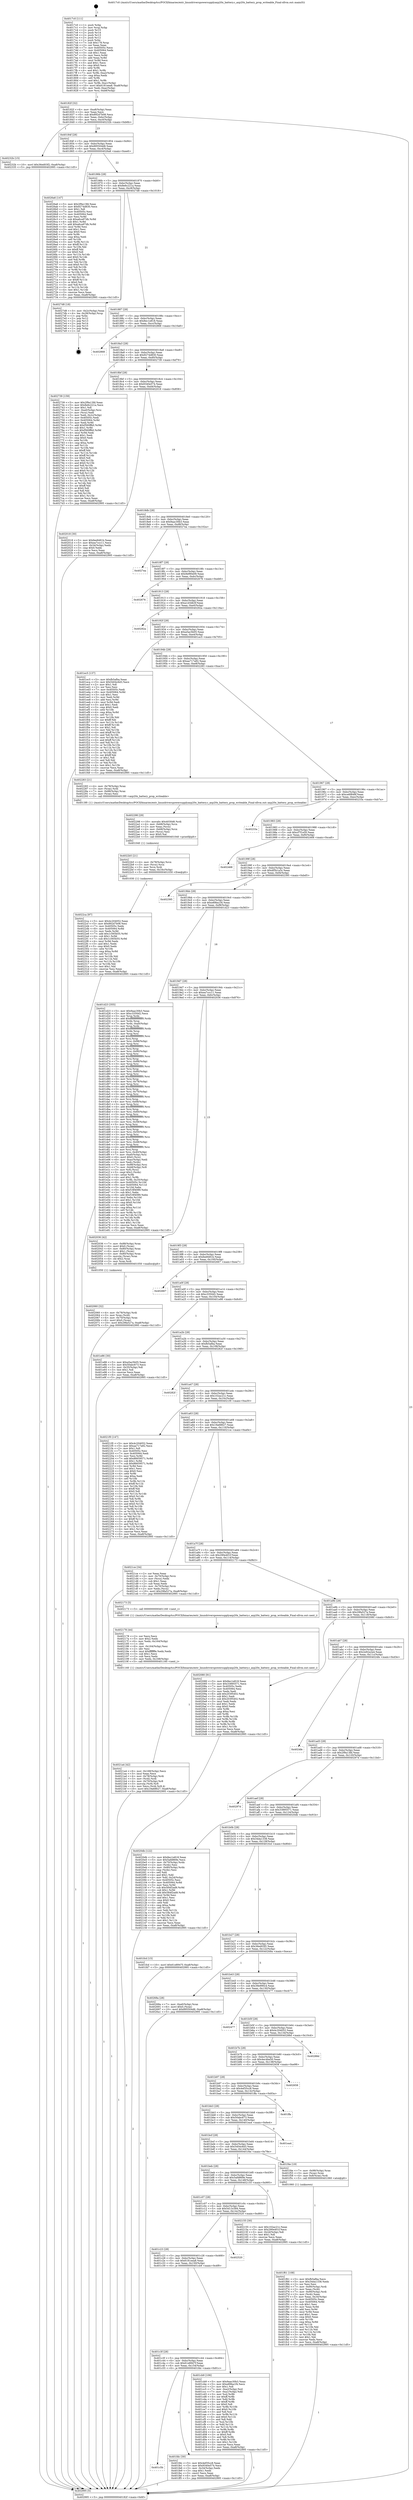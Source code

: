 digraph "0x4017c0" {
  label = "0x4017c0 (/mnt/c/Users/mathe/Desktop/tcc/POCII/binaries/extr_linuxdriverspowersupplyaxp20x_battery.c_axp20x_battery_prop_writeable_Final-ollvm.out::main(0))"
  labelloc = "t"
  node[shape=record]

  Entry [label="",width=0.3,height=0.3,shape=circle,fillcolor=black,style=filled]
  "0x40182f" [label="{
     0x40182f [32]\l
     | [instrs]\l
     &nbsp;&nbsp;0x40182f \<+6\>: mov -0xa8(%rbp),%eax\l
     &nbsp;&nbsp;0x401835 \<+2\>: mov %eax,%ecx\l
     &nbsp;&nbsp;0x401837 \<+6\>: sub $0x892d7b08,%ecx\l
     &nbsp;&nbsp;0x40183d \<+6\>: mov %eax,-0xbc(%rbp)\l
     &nbsp;&nbsp;0x401843 \<+6\>: mov %ecx,-0xc0(%rbp)\l
     &nbsp;&nbsp;0x401849 \<+6\>: je 000000000040232b \<main+0xb6b\>\l
  }"]
  "0x40232b" [label="{
     0x40232b [15]\l
     | [instrs]\l
     &nbsp;&nbsp;0x40232b \<+10\>: movl $0x36ed03f2,-0xa8(%rbp)\l
     &nbsp;&nbsp;0x402335 \<+5\>: jmp 0000000000402995 \<main+0x11d5\>\l
  }"]
  "0x40184f" [label="{
     0x40184f [28]\l
     | [instrs]\l
     &nbsp;&nbsp;0x40184f \<+5\>: jmp 0000000000401854 \<main+0x94\>\l
     &nbsp;&nbsp;0x401854 \<+6\>: mov -0xbc(%rbp),%eax\l
     &nbsp;&nbsp;0x40185a \<+5\>: sub $0x895504d6,%eax\l
     &nbsp;&nbsp;0x40185f \<+6\>: mov %eax,-0xc4(%rbp)\l
     &nbsp;&nbsp;0x401865 \<+6\>: je 00000000004026a6 \<main+0xee6\>\l
  }"]
  Exit [label="",width=0.3,height=0.3,shape=circle,fillcolor=black,style=filled,peripheries=2]
  "0x4026a6" [label="{
     0x4026a6 [147]\l
     | [instrs]\l
     &nbsp;&nbsp;0x4026a6 \<+5\>: mov $0x2f9a13fd,%eax\l
     &nbsp;&nbsp;0x4026ab \<+5\>: mov $0x9274d830,%ecx\l
     &nbsp;&nbsp;0x4026b0 \<+2\>: mov $0x1,%dl\l
     &nbsp;&nbsp;0x4026b2 \<+7\>: mov 0x40505c,%esi\l
     &nbsp;&nbsp;0x4026b9 \<+7\>: mov 0x405064,%edi\l
     &nbsp;&nbsp;0x4026c0 \<+3\>: mov %esi,%r8d\l
     &nbsp;&nbsp;0x4026c3 \<+7\>: sub $0xa6ca97db,%r8d\l
     &nbsp;&nbsp;0x4026ca \<+4\>: sub $0x1,%r8d\l
     &nbsp;&nbsp;0x4026ce \<+7\>: add $0xa6ca97db,%r8d\l
     &nbsp;&nbsp;0x4026d5 \<+4\>: imul %r8d,%esi\l
     &nbsp;&nbsp;0x4026d9 \<+3\>: and $0x1,%esi\l
     &nbsp;&nbsp;0x4026dc \<+3\>: cmp $0x0,%esi\l
     &nbsp;&nbsp;0x4026df \<+4\>: sete %r9b\l
     &nbsp;&nbsp;0x4026e3 \<+3\>: cmp $0xa,%edi\l
     &nbsp;&nbsp;0x4026e6 \<+4\>: setl %r10b\l
     &nbsp;&nbsp;0x4026ea \<+3\>: mov %r9b,%r11b\l
     &nbsp;&nbsp;0x4026ed \<+4\>: xor $0xff,%r11b\l
     &nbsp;&nbsp;0x4026f1 \<+3\>: mov %r10b,%bl\l
     &nbsp;&nbsp;0x4026f4 \<+3\>: xor $0xff,%bl\l
     &nbsp;&nbsp;0x4026f7 \<+3\>: xor $0x0,%dl\l
     &nbsp;&nbsp;0x4026fa \<+3\>: mov %r11b,%r14b\l
     &nbsp;&nbsp;0x4026fd \<+4\>: and $0x0,%r14b\l
     &nbsp;&nbsp;0x402701 \<+3\>: and %dl,%r9b\l
     &nbsp;&nbsp;0x402704 \<+3\>: mov %bl,%r15b\l
     &nbsp;&nbsp;0x402707 \<+4\>: and $0x0,%r15b\l
     &nbsp;&nbsp;0x40270b \<+3\>: and %dl,%r10b\l
     &nbsp;&nbsp;0x40270e \<+3\>: or %r9b,%r14b\l
     &nbsp;&nbsp;0x402711 \<+3\>: or %r10b,%r15b\l
     &nbsp;&nbsp;0x402714 \<+3\>: xor %r15b,%r14b\l
     &nbsp;&nbsp;0x402717 \<+3\>: or %bl,%r11b\l
     &nbsp;&nbsp;0x40271a \<+4\>: xor $0xff,%r11b\l
     &nbsp;&nbsp;0x40271e \<+3\>: or $0x0,%dl\l
     &nbsp;&nbsp;0x402721 \<+3\>: and %dl,%r11b\l
     &nbsp;&nbsp;0x402724 \<+3\>: or %r11b,%r14b\l
     &nbsp;&nbsp;0x402727 \<+4\>: test $0x1,%r14b\l
     &nbsp;&nbsp;0x40272b \<+3\>: cmovne %ecx,%eax\l
     &nbsp;&nbsp;0x40272e \<+6\>: mov %eax,-0xa8(%rbp)\l
     &nbsp;&nbsp;0x402734 \<+5\>: jmp 0000000000402995 \<main+0x11d5\>\l
  }"]
  "0x40186b" [label="{
     0x40186b [28]\l
     | [instrs]\l
     &nbsp;&nbsp;0x40186b \<+5\>: jmp 0000000000401870 \<main+0xb0\>\l
     &nbsp;&nbsp;0x401870 \<+6\>: mov -0xbc(%rbp),%eax\l
     &nbsp;&nbsp;0x401876 \<+5\>: sub $0x8e6c221a,%eax\l
     &nbsp;&nbsp;0x40187b \<+6\>: mov %eax,-0xc8(%rbp)\l
     &nbsp;&nbsp;0x401881 \<+6\>: je 00000000004027d8 \<main+0x1018\>\l
  }"]
  "0x4022ca" [label="{
     0x4022ca [97]\l
     | [instrs]\l
     &nbsp;&nbsp;0x4022ca \<+5\>: mov $0x4c204052,%eax\l
     &nbsp;&nbsp;0x4022cf \<+5\>: mov $0x892d7b08,%esi\l
     &nbsp;&nbsp;0x4022d4 \<+7\>: mov 0x40505c,%edx\l
     &nbsp;&nbsp;0x4022db \<+8\>: mov 0x405064,%r8d\l
     &nbsp;&nbsp;0x4022e3 \<+3\>: mov %edx,%r9d\l
     &nbsp;&nbsp;0x4022e6 \<+7\>: add $0x1c565b55,%r9d\l
     &nbsp;&nbsp;0x4022ed \<+4\>: sub $0x1,%r9d\l
     &nbsp;&nbsp;0x4022f1 \<+7\>: sub $0x1c565b55,%r9d\l
     &nbsp;&nbsp;0x4022f8 \<+4\>: imul %r9d,%edx\l
     &nbsp;&nbsp;0x4022fc \<+3\>: and $0x1,%edx\l
     &nbsp;&nbsp;0x4022ff \<+3\>: cmp $0x0,%edx\l
     &nbsp;&nbsp;0x402302 \<+4\>: sete %r10b\l
     &nbsp;&nbsp;0x402306 \<+4\>: cmp $0xa,%r8d\l
     &nbsp;&nbsp;0x40230a \<+4\>: setl %r11b\l
     &nbsp;&nbsp;0x40230e \<+3\>: mov %r10b,%bl\l
     &nbsp;&nbsp;0x402311 \<+3\>: and %r11b,%bl\l
     &nbsp;&nbsp;0x402314 \<+3\>: xor %r11b,%r10b\l
     &nbsp;&nbsp;0x402317 \<+3\>: or %r10b,%bl\l
     &nbsp;&nbsp;0x40231a \<+3\>: test $0x1,%bl\l
     &nbsp;&nbsp;0x40231d \<+3\>: cmovne %esi,%eax\l
     &nbsp;&nbsp;0x402320 \<+6\>: mov %eax,-0xa8(%rbp)\l
     &nbsp;&nbsp;0x402326 \<+5\>: jmp 0000000000402995 \<main+0x11d5\>\l
  }"]
  "0x4027d8" [label="{
     0x4027d8 [18]\l
     | [instrs]\l
     &nbsp;&nbsp;0x4027d8 \<+3\>: mov -0x2c(%rbp),%eax\l
     &nbsp;&nbsp;0x4027db \<+4\>: lea -0x28(%rbp),%rsp\l
     &nbsp;&nbsp;0x4027df \<+1\>: pop %rbx\l
     &nbsp;&nbsp;0x4027e0 \<+2\>: pop %r12\l
     &nbsp;&nbsp;0x4027e2 \<+2\>: pop %r13\l
     &nbsp;&nbsp;0x4027e4 \<+2\>: pop %r14\l
     &nbsp;&nbsp;0x4027e6 \<+2\>: pop %r15\l
     &nbsp;&nbsp;0x4027e8 \<+1\>: pop %rbp\l
     &nbsp;&nbsp;0x4027e9 \<+1\>: ret\l
  }"]
  "0x401887" [label="{
     0x401887 [28]\l
     | [instrs]\l
     &nbsp;&nbsp;0x401887 \<+5\>: jmp 000000000040188c \<main+0xcc\>\l
     &nbsp;&nbsp;0x40188c \<+6\>: mov -0xbc(%rbp),%eax\l
     &nbsp;&nbsp;0x401892 \<+5\>: sub $0x8ec1e818,%eax\l
     &nbsp;&nbsp;0x401897 \<+6\>: mov %eax,-0xcc(%rbp)\l
     &nbsp;&nbsp;0x40189d \<+6\>: je 0000000000402868 \<main+0x10a8\>\l
  }"]
  "0x4022b5" [label="{
     0x4022b5 [21]\l
     | [instrs]\l
     &nbsp;&nbsp;0x4022b5 \<+4\>: mov -0x78(%rbp),%rcx\l
     &nbsp;&nbsp;0x4022b9 \<+3\>: mov (%rcx),%rcx\l
     &nbsp;&nbsp;0x4022bc \<+3\>: mov %rcx,%rdi\l
     &nbsp;&nbsp;0x4022bf \<+6\>: mov %eax,-0x16c(%rbp)\l
     &nbsp;&nbsp;0x4022c5 \<+5\>: call 0000000000401030 \<free@plt\>\l
     | [calls]\l
     &nbsp;&nbsp;0x401030 \{1\} (unknown)\l
  }"]
  "0x402868" [label="{
     0x402868\l
  }", style=dashed]
  "0x4018a3" [label="{
     0x4018a3 [28]\l
     | [instrs]\l
     &nbsp;&nbsp;0x4018a3 \<+5\>: jmp 00000000004018a8 \<main+0xe8\>\l
     &nbsp;&nbsp;0x4018a8 \<+6\>: mov -0xbc(%rbp),%eax\l
     &nbsp;&nbsp;0x4018ae \<+5\>: sub $0x9274d830,%eax\l
     &nbsp;&nbsp;0x4018b3 \<+6\>: mov %eax,-0xd0(%rbp)\l
     &nbsp;&nbsp;0x4018b9 \<+6\>: je 0000000000402739 \<main+0xf79\>\l
  }"]
  "0x402298" [label="{
     0x402298 [29]\l
     | [instrs]\l
     &nbsp;&nbsp;0x402298 \<+10\>: movabs $0x4030d6,%rdi\l
     &nbsp;&nbsp;0x4022a2 \<+4\>: mov -0x68(%rbp),%rcx\l
     &nbsp;&nbsp;0x4022a6 \<+2\>: mov %eax,(%rcx)\l
     &nbsp;&nbsp;0x4022a8 \<+4\>: mov -0x68(%rbp),%rcx\l
     &nbsp;&nbsp;0x4022ac \<+2\>: mov (%rcx),%esi\l
     &nbsp;&nbsp;0x4022ae \<+2\>: mov $0x0,%al\l
     &nbsp;&nbsp;0x4022b0 \<+5\>: call 0000000000401040 \<printf@plt\>\l
     | [calls]\l
     &nbsp;&nbsp;0x401040 \{1\} (unknown)\l
  }"]
  "0x402739" [label="{
     0x402739 [159]\l
     | [instrs]\l
     &nbsp;&nbsp;0x402739 \<+5\>: mov $0x2f9a13fd,%eax\l
     &nbsp;&nbsp;0x40273e \<+5\>: mov $0x8e6c221a,%ecx\l
     &nbsp;&nbsp;0x402743 \<+2\>: mov $0x1,%dl\l
     &nbsp;&nbsp;0x402745 \<+7\>: mov -0xa0(%rbp),%rsi\l
     &nbsp;&nbsp;0x40274c \<+2\>: mov (%rsi),%edi\l
     &nbsp;&nbsp;0x40274e \<+3\>: mov %edi,-0x2c(%rbp)\l
     &nbsp;&nbsp;0x402751 \<+7\>: mov 0x40505c,%edi\l
     &nbsp;&nbsp;0x402758 \<+8\>: mov 0x405064,%r8d\l
     &nbsp;&nbsp;0x402760 \<+3\>: mov %edi,%r9d\l
     &nbsp;&nbsp;0x402763 \<+7\>: add $0xf560ffb0,%r9d\l
     &nbsp;&nbsp;0x40276a \<+4\>: sub $0x1,%r9d\l
     &nbsp;&nbsp;0x40276e \<+7\>: sub $0xf560ffb0,%r9d\l
     &nbsp;&nbsp;0x402775 \<+4\>: imul %r9d,%edi\l
     &nbsp;&nbsp;0x402779 \<+3\>: and $0x1,%edi\l
     &nbsp;&nbsp;0x40277c \<+3\>: cmp $0x0,%edi\l
     &nbsp;&nbsp;0x40277f \<+4\>: sete %r10b\l
     &nbsp;&nbsp;0x402783 \<+4\>: cmp $0xa,%r8d\l
     &nbsp;&nbsp;0x402787 \<+4\>: setl %r11b\l
     &nbsp;&nbsp;0x40278b \<+3\>: mov %r10b,%bl\l
     &nbsp;&nbsp;0x40278e \<+3\>: xor $0xff,%bl\l
     &nbsp;&nbsp;0x402791 \<+3\>: mov %r11b,%r14b\l
     &nbsp;&nbsp;0x402794 \<+4\>: xor $0xff,%r14b\l
     &nbsp;&nbsp;0x402798 \<+3\>: xor $0x0,%dl\l
     &nbsp;&nbsp;0x40279b \<+3\>: mov %bl,%r15b\l
     &nbsp;&nbsp;0x40279e \<+4\>: and $0x0,%r15b\l
     &nbsp;&nbsp;0x4027a2 \<+3\>: and %dl,%r10b\l
     &nbsp;&nbsp;0x4027a5 \<+3\>: mov %r14b,%r12b\l
     &nbsp;&nbsp;0x4027a8 \<+4\>: and $0x0,%r12b\l
     &nbsp;&nbsp;0x4027ac \<+3\>: and %dl,%r11b\l
     &nbsp;&nbsp;0x4027af \<+3\>: or %r10b,%r15b\l
     &nbsp;&nbsp;0x4027b2 \<+3\>: or %r11b,%r12b\l
     &nbsp;&nbsp;0x4027b5 \<+3\>: xor %r12b,%r15b\l
     &nbsp;&nbsp;0x4027b8 \<+3\>: or %r14b,%bl\l
     &nbsp;&nbsp;0x4027bb \<+3\>: xor $0xff,%bl\l
     &nbsp;&nbsp;0x4027be \<+3\>: or $0x0,%dl\l
     &nbsp;&nbsp;0x4027c1 \<+2\>: and %dl,%bl\l
     &nbsp;&nbsp;0x4027c3 \<+3\>: or %bl,%r15b\l
     &nbsp;&nbsp;0x4027c6 \<+4\>: test $0x1,%r15b\l
     &nbsp;&nbsp;0x4027ca \<+3\>: cmovne %ecx,%eax\l
     &nbsp;&nbsp;0x4027cd \<+6\>: mov %eax,-0xa8(%rbp)\l
     &nbsp;&nbsp;0x4027d3 \<+5\>: jmp 0000000000402995 \<main+0x11d5\>\l
  }"]
  "0x4018bf" [label="{
     0x4018bf [28]\l
     | [instrs]\l
     &nbsp;&nbsp;0x4018bf \<+5\>: jmp 00000000004018c4 \<main+0x104\>\l
     &nbsp;&nbsp;0x4018c4 \<+6\>: mov -0xbc(%rbp),%eax\l
     &nbsp;&nbsp;0x4018ca \<+5\>: sub $0x9340e574,%eax\l
     &nbsp;&nbsp;0x4018cf \<+6\>: mov %eax,-0xd4(%rbp)\l
     &nbsp;&nbsp;0x4018d5 \<+6\>: je 0000000000402018 \<main+0x858\>\l
  }"]
  "0x4021a4" [label="{
     0x4021a4 [42]\l
     | [instrs]\l
     &nbsp;&nbsp;0x4021a4 \<+6\>: mov -0x168(%rbp),%ecx\l
     &nbsp;&nbsp;0x4021aa \<+3\>: imul %eax,%ecx\l
     &nbsp;&nbsp;0x4021ad \<+4\>: mov -0x78(%rbp),%rdi\l
     &nbsp;&nbsp;0x4021b1 \<+3\>: mov (%rdi),%rdi\l
     &nbsp;&nbsp;0x4021b4 \<+4\>: mov -0x70(%rbp),%r8\l
     &nbsp;&nbsp;0x4021b8 \<+3\>: movslq (%r8),%r8\l
     &nbsp;&nbsp;0x4021bb \<+4\>: mov %ecx,(%rdi,%r8,4)\l
     &nbsp;&nbsp;0x4021bf \<+10\>: movl $0x19a68627,-0xa8(%rbp)\l
     &nbsp;&nbsp;0x4021c9 \<+5\>: jmp 0000000000402995 \<main+0x11d5\>\l
  }"]
  "0x402018" [label="{
     0x402018 [30]\l
     | [instrs]\l
     &nbsp;&nbsp;0x402018 \<+5\>: mov $0xfee8481b,%eax\l
     &nbsp;&nbsp;0x40201d \<+5\>: mov $0xea7ccc11,%ecx\l
     &nbsp;&nbsp;0x402022 \<+3\>: mov -0x34(%rbp),%edx\l
     &nbsp;&nbsp;0x402025 \<+3\>: cmp $0x0,%edx\l
     &nbsp;&nbsp;0x402028 \<+3\>: cmove %ecx,%eax\l
     &nbsp;&nbsp;0x40202b \<+6\>: mov %eax,-0xa8(%rbp)\l
     &nbsp;&nbsp;0x402031 \<+5\>: jmp 0000000000402995 \<main+0x11d5\>\l
  }"]
  "0x4018db" [label="{
     0x4018db [28]\l
     | [instrs]\l
     &nbsp;&nbsp;0x4018db \<+5\>: jmp 00000000004018e0 \<main+0x120\>\l
     &nbsp;&nbsp;0x4018e0 \<+6\>: mov -0xbc(%rbp),%eax\l
     &nbsp;&nbsp;0x4018e6 \<+5\>: sub $0x9aac30b3,%eax\l
     &nbsp;&nbsp;0x4018eb \<+6\>: mov %eax,-0xd8(%rbp)\l
     &nbsp;&nbsp;0x4018f1 \<+6\>: je 00000000004027ea \<main+0x102a\>\l
  }"]
  "0x402178" [label="{
     0x402178 [44]\l
     | [instrs]\l
     &nbsp;&nbsp;0x402178 \<+2\>: xor %ecx,%ecx\l
     &nbsp;&nbsp;0x40217a \<+5\>: mov $0x2,%edx\l
     &nbsp;&nbsp;0x40217f \<+6\>: mov %edx,-0x164(%rbp)\l
     &nbsp;&nbsp;0x402185 \<+1\>: cltd\l
     &nbsp;&nbsp;0x402186 \<+6\>: mov -0x164(%rbp),%esi\l
     &nbsp;&nbsp;0x40218c \<+2\>: idiv %esi\l
     &nbsp;&nbsp;0x40218e \<+6\>: imul $0xfffffffe,%edx,%edx\l
     &nbsp;&nbsp;0x402194 \<+3\>: sub $0x1,%ecx\l
     &nbsp;&nbsp;0x402197 \<+2\>: sub %ecx,%edx\l
     &nbsp;&nbsp;0x402199 \<+6\>: mov %edx,-0x168(%rbp)\l
     &nbsp;&nbsp;0x40219f \<+5\>: call 0000000000401160 \<next_i\>\l
     | [calls]\l
     &nbsp;&nbsp;0x401160 \{1\} (/mnt/c/Users/mathe/Desktop/tcc/POCII/binaries/extr_linuxdriverspowersupplyaxp20x_battery.c_axp20x_battery_prop_writeable_Final-ollvm.out::next_i)\l
  }"]
  "0x4027ea" [label="{
     0x4027ea\l
  }", style=dashed]
  "0x4018f7" [label="{
     0x4018f7 [28]\l
     | [instrs]\l
     &nbsp;&nbsp;0x4018f7 \<+5\>: jmp 00000000004018fc \<main+0x13c\>\l
     &nbsp;&nbsp;0x4018fc \<+6\>: mov -0xbc(%rbp),%eax\l
     &nbsp;&nbsp;0x401902 \<+5\>: sub $0x9ef90e09,%eax\l
     &nbsp;&nbsp;0x401907 \<+6\>: mov %eax,-0xdc(%rbp)\l
     &nbsp;&nbsp;0x40190d \<+6\>: je 0000000000402676 \<main+0xeb6\>\l
  }"]
  "0x402060" [label="{
     0x402060 [32]\l
     | [instrs]\l
     &nbsp;&nbsp;0x402060 \<+4\>: mov -0x78(%rbp),%rdi\l
     &nbsp;&nbsp;0x402064 \<+3\>: mov %rax,(%rdi)\l
     &nbsp;&nbsp;0x402067 \<+4\>: mov -0x70(%rbp),%rax\l
     &nbsp;&nbsp;0x40206b \<+6\>: movl $0x0,(%rax)\l
     &nbsp;&nbsp;0x402071 \<+10\>: movl $0x29fa527a,-0xa8(%rbp)\l
     &nbsp;&nbsp;0x40207b \<+5\>: jmp 0000000000402995 \<main+0x11d5\>\l
  }"]
  "0x402676" [label="{
     0x402676\l
  }", style=dashed]
  "0x401913" [label="{
     0x401913 [28]\l
     | [instrs]\l
     &nbsp;&nbsp;0x401913 \<+5\>: jmp 0000000000401918 \<main+0x158\>\l
     &nbsp;&nbsp;0x401918 \<+6\>: mov -0xbc(%rbp),%eax\l
     &nbsp;&nbsp;0x40191e \<+5\>: sub $0xa1d3db3f,%eax\l
     &nbsp;&nbsp;0x401923 \<+6\>: mov %eax,-0xe0(%rbp)\l
     &nbsp;&nbsp;0x401929 \<+6\>: je 000000000040292a \<main+0x116a\>\l
  }"]
  "0x401c5b" [label="{
     0x401c5b\l
  }", style=dashed]
  "0x40292a" [label="{
     0x40292a\l
  }", style=dashed]
  "0x40192f" [label="{
     0x40192f [28]\l
     | [instrs]\l
     &nbsp;&nbsp;0x40192f \<+5\>: jmp 0000000000401934 \<main+0x174\>\l
     &nbsp;&nbsp;0x401934 \<+6\>: mov -0xbc(%rbp),%eax\l
     &nbsp;&nbsp;0x40193a \<+5\>: sub $0xa5ac5b05,%eax\l
     &nbsp;&nbsp;0x40193f \<+6\>: mov %eax,-0xe4(%rbp)\l
     &nbsp;&nbsp;0x401945 \<+6\>: je 0000000000401ec5 \<main+0x705\>\l
  }"]
  "0x401fdc" [label="{
     0x401fdc [30]\l
     | [instrs]\l
     &nbsp;&nbsp;0x401fdc \<+5\>: mov $0x4ef35cc8,%eax\l
     &nbsp;&nbsp;0x401fe1 \<+5\>: mov $0x9340e574,%ecx\l
     &nbsp;&nbsp;0x401fe6 \<+3\>: mov -0x34(%rbp),%edx\l
     &nbsp;&nbsp;0x401fe9 \<+3\>: cmp $0x1,%edx\l
     &nbsp;&nbsp;0x401fec \<+3\>: cmovl %ecx,%eax\l
     &nbsp;&nbsp;0x401fef \<+6\>: mov %eax,-0xa8(%rbp)\l
     &nbsp;&nbsp;0x401ff5 \<+5\>: jmp 0000000000402995 \<main+0x11d5\>\l
  }"]
  "0x401ec5" [label="{
     0x401ec5 [137]\l
     | [instrs]\l
     &nbsp;&nbsp;0x401ec5 \<+5\>: mov $0xfb5afba,%eax\l
     &nbsp;&nbsp;0x401eca \<+5\>: mov $0x5404c6d3,%ecx\l
     &nbsp;&nbsp;0x401ecf \<+2\>: mov $0x1,%dl\l
     &nbsp;&nbsp;0x401ed1 \<+2\>: xor %esi,%esi\l
     &nbsp;&nbsp;0x401ed3 \<+7\>: mov 0x40505c,%edi\l
     &nbsp;&nbsp;0x401eda \<+8\>: mov 0x405064,%r8d\l
     &nbsp;&nbsp;0x401ee2 \<+3\>: sub $0x1,%esi\l
     &nbsp;&nbsp;0x401ee5 \<+3\>: mov %edi,%r9d\l
     &nbsp;&nbsp;0x401ee8 \<+3\>: add %esi,%r9d\l
     &nbsp;&nbsp;0x401eeb \<+4\>: imul %r9d,%edi\l
     &nbsp;&nbsp;0x401eef \<+3\>: and $0x1,%edi\l
     &nbsp;&nbsp;0x401ef2 \<+3\>: cmp $0x0,%edi\l
     &nbsp;&nbsp;0x401ef5 \<+4\>: sete %r10b\l
     &nbsp;&nbsp;0x401ef9 \<+4\>: cmp $0xa,%r8d\l
     &nbsp;&nbsp;0x401efd \<+4\>: setl %r11b\l
     &nbsp;&nbsp;0x401f01 \<+3\>: mov %r10b,%bl\l
     &nbsp;&nbsp;0x401f04 \<+3\>: xor $0xff,%bl\l
     &nbsp;&nbsp;0x401f07 \<+3\>: mov %r11b,%r14b\l
     &nbsp;&nbsp;0x401f0a \<+4\>: xor $0xff,%r14b\l
     &nbsp;&nbsp;0x401f0e \<+3\>: xor $0x1,%dl\l
     &nbsp;&nbsp;0x401f11 \<+3\>: mov %bl,%r15b\l
     &nbsp;&nbsp;0x401f14 \<+4\>: and $0xff,%r15b\l
     &nbsp;&nbsp;0x401f18 \<+3\>: and %dl,%r10b\l
     &nbsp;&nbsp;0x401f1b \<+3\>: mov %r14b,%r12b\l
     &nbsp;&nbsp;0x401f1e \<+4\>: and $0xff,%r12b\l
     &nbsp;&nbsp;0x401f22 \<+3\>: and %dl,%r11b\l
     &nbsp;&nbsp;0x401f25 \<+3\>: or %r10b,%r15b\l
     &nbsp;&nbsp;0x401f28 \<+3\>: or %r11b,%r12b\l
     &nbsp;&nbsp;0x401f2b \<+3\>: xor %r12b,%r15b\l
     &nbsp;&nbsp;0x401f2e \<+3\>: or %r14b,%bl\l
     &nbsp;&nbsp;0x401f31 \<+3\>: xor $0xff,%bl\l
     &nbsp;&nbsp;0x401f34 \<+3\>: or $0x1,%dl\l
     &nbsp;&nbsp;0x401f37 \<+2\>: and %dl,%bl\l
     &nbsp;&nbsp;0x401f39 \<+3\>: or %bl,%r15b\l
     &nbsp;&nbsp;0x401f3c \<+4\>: test $0x1,%r15b\l
     &nbsp;&nbsp;0x401f40 \<+3\>: cmovne %ecx,%eax\l
     &nbsp;&nbsp;0x401f43 \<+6\>: mov %eax,-0xa8(%rbp)\l
     &nbsp;&nbsp;0x401f49 \<+5\>: jmp 0000000000402995 \<main+0x11d5\>\l
  }"]
  "0x40194b" [label="{
     0x40194b [28]\l
     | [instrs]\l
     &nbsp;&nbsp;0x40194b \<+5\>: jmp 0000000000401950 \<main+0x190\>\l
     &nbsp;&nbsp;0x401950 \<+6\>: mov -0xbc(%rbp),%eax\l
     &nbsp;&nbsp;0x401956 \<+5\>: sub $0xaa717a92,%eax\l
     &nbsp;&nbsp;0x40195b \<+6\>: mov %eax,-0xe8(%rbp)\l
     &nbsp;&nbsp;0x401961 \<+6\>: je 0000000000402283 \<main+0xac3\>\l
  }"]
  "0x401f61" [label="{
     0x401f61 [108]\l
     | [instrs]\l
     &nbsp;&nbsp;0x401f61 \<+5\>: mov $0xfb5afba,%ecx\l
     &nbsp;&nbsp;0x401f66 \<+5\>: mov $0x34da1338,%edx\l
     &nbsp;&nbsp;0x401f6b \<+2\>: xor %esi,%esi\l
     &nbsp;&nbsp;0x401f6d \<+7\>: mov -0x90(%rbp),%rdi\l
     &nbsp;&nbsp;0x401f74 \<+2\>: mov %eax,(%rdi)\l
     &nbsp;&nbsp;0x401f76 \<+7\>: mov -0x90(%rbp),%rdi\l
     &nbsp;&nbsp;0x401f7d \<+2\>: mov (%rdi),%eax\l
     &nbsp;&nbsp;0x401f7f \<+3\>: mov %eax,-0x34(%rbp)\l
     &nbsp;&nbsp;0x401f82 \<+7\>: mov 0x40505c,%eax\l
     &nbsp;&nbsp;0x401f89 \<+8\>: mov 0x405064,%r8d\l
     &nbsp;&nbsp;0x401f91 \<+3\>: sub $0x1,%esi\l
     &nbsp;&nbsp;0x401f94 \<+3\>: mov %eax,%r9d\l
     &nbsp;&nbsp;0x401f97 \<+3\>: add %esi,%r9d\l
     &nbsp;&nbsp;0x401f9a \<+4\>: imul %r9d,%eax\l
     &nbsp;&nbsp;0x401f9e \<+3\>: and $0x1,%eax\l
     &nbsp;&nbsp;0x401fa1 \<+3\>: cmp $0x0,%eax\l
     &nbsp;&nbsp;0x401fa4 \<+4\>: sete %r10b\l
     &nbsp;&nbsp;0x401fa8 \<+4\>: cmp $0xa,%r8d\l
     &nbsp;&nbsp;0x401fac \<+4\>: setl %r11b\l
     &nbsp;&nbsp;0x401fb0 \<+3\>: mov %r10b,%bl\l
     &nbsp;&nbsp;0x401fb3 \<+3\>: and %r11b,%bl\l
     &nbsp;&nbsp;0x401fb6 \<+3\>: xor %r11b,%r10b\l
     &nbsp;&nbsp;0x401fb9 \<+3\>: or %r10b,%bl\l
     &nbsp;&nbsp;0x401fbc \<+3\>: test $0x1,%bl\l
     &nbsp;&nbsp;0x401fbf \<+3\>: cmovne %edx,%ecx\l
     &nbsp;&nbsp;0x401fc2 \<+6\>: mov %ecx,-0xa8(%rbp)\l
     &nbsp;&nbsp;0x401fc8 \<+5\>: jmp 0000000000402995 \<main+0x11d5\>\l
  }"]
  "0x402283" [label="{
     0x402283 [21]\l
     | [instrs]\l
     &nbsp;&nbsp;0x402283 \<+4\>: mov -0x78(%rbp),%rax\l
     &nbsp;&nbsp;0x402287 \<+3\>: mov (%rax),%rdi\l
     &nbsp;&nbsp;0x40228a \<+7\>: mov -0x88(%rbp),%rax\l
     &nbsp;&nbsp;0x402291 \<+2\>: mov (%rax),%esi\l
     &nbsp;&nbsp;0x402293 \<+5\>: call 00000000004013f0 \<axp20x_battery_prop_writeable\>\l
     | [calls]\l
     &nbsp;&nbsp;0x4013f0 \{1\} (/mnt/c/Users/mathe/Desktop/tcc/POCII/binaries/extr_linuxdriverspowersupplyaxp20x_battery.c_axp20x_battery_prop_writeable_Final-ollvm.out::axp20x_battery_prop_writeable)\l
  }"]
  "0x401967" [label="{
     0x401967 [28]\l
     | [instrs]\l
     &nbsp;&nbsp;0x401967 \<+5\>: jmp 000000000040196c \<main+0x1ac\>\l
     &nbsp;&nbsp;0x40196c \<+6\>: mov -0xbc(%rbp),%eax\l
     &nbsp;&nbsp;0x401972 \<+5\>: sub $0xce6f848f,%eax\l
     &nbsp;&nbsp;0x401977 \<+6\>: mov %eax,-0xec(%rbp)\l
     &nbsp;&nbsp;0x40197d \<+6\>: je 000000000040233a \<main+0xb7a\>\l
  }"]
  "0x4017c0" [label="{
     0x4017c0 [111]\l
     | [instrs]\l
     &nbsp;&nbsp;0x4017c0 \<+1\>: push %rbp\l
     &nbsp;&nbsp;0x4017c1 \<+3\>: mov %rsp,%rbp\l
     &nbsp;&nbsp;0x4017c4 \<+2\>: push %r15\l
     &nbsp;&nbsp;0x4017c6 \<+2\>: push %r14\l
     &nbsp;&nbsp;0x4017c8 \<+2\>: push %r13\l
     &nbsp;&nbsp;0x4017ca \<+2\>: push %r12\l
     &nbsp;&nbsp;0x4017cc \<+1\>: push %rbx\l
     &nbsp;&nbsp;0x4017cd \<+7\>: sub $0x178,%rsp\l
     &nbsp;&nbsp;0x4017d4 \<+2\>: xor %eax,%eax\l
     &nbsp;&nbsp;0x4017d6 \<+7\>: mov 0x40505c,%ecx\l
     &nbsp;&nbsp;0x4017dd \<+7\>: mov 0x405064,%edx\l
     &nbsp;&nbsp;0x4017e4 \<+3\>: sub $0x1,%eax\l
     &nbsp;&nbsp;0x4017e7 \<+3\>: mov %ecx,%r8d\l
     &nbsp;&nbsp;0x4017ea \<+3\>: add %eax,%r8d\l
     &nbsp;&nbsp;0x4017ed \<+4\>: imul %r8d,%ecx\l
     &nbsp;&nbsp;0x4017f1 \<+3\>: and $0x1,%ecx\l
     &nbsp;&nbsp;0x4017f4 \<+3\>: cmp $0x0,%ecx\l
     &nbsp;&nbsp;0x4017f7 \<+4\>: sete %r9b\l
     &nbsp;&nbsp;0x4017fb \<+4\>: and $0x1,%r9b\l
     &nbsp;&nbsp;0x4017ff \<+7\>: mov %r9b,-0xa2(%rbp)\l
     &nbsp;&nbsp;0x401806 \<+3\>: cmp $0xa,%edx\l
     &nbsp;&nbsp;0x401809 \<+4\>: setl %r9b\l
     &nbsp;&nbsp;0x40180d \<+4\>: and $0x1,%r9b\l
     &nbsp;&nbsp;0x401811 \<+7\>: mov %r9b,-0xa1(%rbp)\l
     &nbsp;&nbsp;0x401818 \<+10\>: movl $0x6181eea8,-0xa8(%rbp)\l
     &nbsp;&nbsp;0x401822 \<+6\>: mov %edi,-0xac(%rbp)\l
     &nbsp;&nbsp;0x401828 \<+7\>: mov %rsi,-0xb8(%rbp)\l
  }"]
  "0x40233a" [label="{
     0x40233a\l
  }", style=dashed]
  "0x401983" [label="{
     0x401983 [28]\l
     | [instrs]\l
     &nbsp;&nbsp;0x401983 \<+5\>: jmp 0000000000401988 \<main+0x1c8\>\l
     &nbsp;&nbsp;0x401988 \<+6\>: mov -0xbc(%rbp),%eax\l
     &nbsp;&nbsp;0x40198e \<+5\>: sub $0xcf7f1e50,%eax\l
     &nbsp;&nbsp;0x401993 \<+6\>: mov %eax,-0xf0(%rbp)\l
     &nbsp;&nbsp;0x401999 \<+6\>: je 0000000000402468 \<main+0xca8\>\l
  }"]
  "0x402995" [label="{
     0x402995 [5]\l
     | [instrs]\l
     &nbsp;&nbsp;0x402995 \<+5\>: jmp 000000000040182f \<main+0x6f\>\l
  }"]
  "0x402468" [label="{
     0x402468\l
  }", style=dashed]
  "0x40199f" [label="{
     0x40199f [28]\l
     | [instrs]\l
     &nbsp;&nbsp;0x40199f \<+5\>: jmp 00000000004019a4 \<main+0x1e4\>\l
     &nbsp;&nbsp;0x4019a4 \<+6\>: mov -0xbc(%rbp),%eax\l
     &nbsp;&nbsp;0x4019aa \<+5\>: sub $0xdf5b1a3c,%eax\l
     &nbsp;&nbsp;0x4019af \<+6\>: mov %eax,-0xf4(%rbp)\l
     &nbsp;&nbsp;0x4019b5 \<+6\>: je 0000000000402395 \<main+0xbd5\>\l
  }"]
  "0x401c3f" [label="{
     0x401c3f [28]\l
     | [instrs]\l
     &nbsp;&nbsp;0x401c3f \<+5\>: jmp 0000000000401c44 \<main+0x484\>\l
     &nbsp;&nbsp;0x401c44 \<+6\>: mov -0xbc(%rbp),%eax\l
     &nbsp;&nbsp;0x401c4a \<+5\>: sub $0x61e8947f,%eax\l
     &nbsp;&nbsp;0x401c4f \<+6\>: mov %eax,-0x154(%rbp)\l
     &nbsp;&nbsp;0x401c55 \<+6\>: je 0000000000401fdc \<main+0x81c\>\l
  }"]
  "0x402395" [label="{
     0x402395\l
  }", style=dashed]
  "0x4019bb" [label="{
     0x4019bb [28]\l
     | [instrs]\l
     &nbsp;&nbsp;0x4019bb \<+5\>: jmp 00000000004019c0 \<main+0x200\>\l
     &nbsp;&nbsp;0x4019c0 \<+6\>: mov -0xbc(%rbp),%eax\l
     &nbsp;&nbsp;0x4019c6 \<+5\>: sub $0xe89ba1f4,%eax\l
     &nbsp;&nbsp;0x4019cb \<+6\>: mov %eax,-0xf8(%rbp)\l
     &nbsp;&nbsp;0x4019d1 \<+6\>: je 0000000000401d23 \<main+0x563\>\l
  }"]
  "0x401cb9" [label="{
     0x401cb9 [106]\l
     | [instrs]\l
     &nbsp;&nbsp;0x401cb9 \<+5\>: mov $0x9aac30b3,%eax\l
     &nbsp;&nbsp;0x401cbe \<+5\>: mov $0xe89ba1f4,%ecx\l
     &nbsp;&nbsp;0x401cc3 \<+2\>: mov $0x1,%dl\l
     &nbsp;&nbsp;0x401cc5 \<+7\>: mov -0xa2(%rbp),%sil\l
     &nbsp;&nbsp;0x401ccc \<+7\>: mov -0xa1(%rbp),%dil\l
     &nbsp;&nbsp;0x401cd3 \<+3\>: mov %sil,%r8b\l
     &nbsp;&nbsp;0x401cd6 \<+4\>: xor $0xff,%r8b\l
     &nbsp;&nbsp;0x401cda \<+3\>: mov %dil,%r9b\l
     &nbsp;&nbsp;0x401cdd \<+4\>: xor $0xff,%r9b\l
     &nbsp;&nbsp;0x401ce1 \<+3\>: xor $0x0,%dl\l
     &nbsp;&nbsp;0x401ce4 \<+3\>: mov %r8b,%r10b\l
     &nbsp;&nbsp;0x401ce7 \<+4\>: and $0x0,%r10b\l
     &nbsp;&nbsp;0x401ceb \<+3\>: and %dl,%sil\l
     &nbsp;&nbsp;0x401cee \<+3\>: mov %r9b,%r11b\l
     &nbsp;&nbsp;0x401cf1 \<+4\>: and $0x0,%r11b\l
     &nbsp;&nbsp;0x401cf5 \<+3\>: and %dl,%dil\l
     &nbsp;&nbsp;0x401cf8 \<+3\>: or %sil,%r10b\l
     &nbsp;&nbsp;0x401cfb \<+3\>: or %dil,%r11b\l
     &nbsp;&nbsp;0x401cfe \<+3\>: xor %r11b,%r10b\l
     &nbsp;&nbsp;0x401d01 \<+3\>: or %r9b,%r8b\l
     &nbsp;&nbsp;0x401d04 \<+4\>: xor $0xff,%r8b\l
     &nbsp;&nbsp;0x401d08 \<+3\>: or $0x0,%dl\l
     &nbsp;&nbsp;0x401d0b \<+3\>: and %dl,%r8b\l
     &nbsp;&nbsp;0x401d0e \<+3\>: or %r8b,%r10b\l
     &nbsp;&nbsp;0x401d11 \<+4\>: test $0x1,%r10b\l
     &nbsp;&nbsp;0x401d15 \<+3\>: cmovne %ecx,%eax\l
     &nbsp;&nbsp;0x401d18 \<+6\>: mov %eax,-0xa8(%rbp)\l
     &nbsp;&nbsp;0x401d1e \<+5\>: jmp 0000000000402995 \<main+0x11d5\>\l
  }"]
  "0x401d23" [label="{
     0x401d23 [355]\l
     | [instrs]\l
     &nbsp;&nbsp;0x401d23 \<+5\>: mov $0x9aac30b3,%eax\l
     &nbsp;&nbsp;0x401d28 \<+5\>: mov $0xc3350d2,%ecx\l
     &nbsp;&nbsp;0x401d2d \<+3\>: mov %rsp,%rdx\l
     &nbsp;&nbsp;0x401d30 \<+4\>: add $0xfffffffffffffff0,%rdx\l
     &nbsp;&nbsp;0x401d34 \<+3\>: mov %rdx,%rsp\l
     &nbsp;&nbsp;0x401d37 \<+7\>: mov %rdx,-0xa0(%rbp)\l
     &nbsp;&nbsp;0x401d3e \<+3\>: mov %rsp,%rdx\l
     &nbsp;&nbsp;0x401d41 \<+4\>: add $0xfffffffffffffff0,%rdx\l
     &nbsp;&nbsp;0x401d45 \<+3\>: mov %rdx,%rsp\l
     &nbsp;&nbsp;0x401d48 \<+3\>: mov %rsp,%rsi\l
     &nbsp;&nbsp;0x401d4b \<+4\>: add $0xfffffffffffffff0,%rsi\l
     &nbsp;&nbsp;0x401d4f \<+3\>: mov %rsi,%rsp\l
     &nbsp;&nbsp;0x401d52 \<+7\>: mov %rsi,-0x98(%rbp)\l
     &nbsp;&nbsp;0x401d59 \<+3\>: mov %rsp,%rsi\l
     &nbsp;&nbsp;0x401d5c \<+4\>: add $0xfffffffffffffff0,%rsi\l
     &nbsp;&nbsp;0x401d60 \<+3\>: mov %rsi,%rsp\l
     &nbsp;&nbsp;0x401d63 \<+7\>: mov %rsi,-0x90(%rbp)\l
     &nbsp;&nbsp;0x401d6a \<+3\>: mov %rsp,%rsi\l
     &nbsp;&nbsp;0x401d6d \<+4\>: add $0xfffffffffffffff0,%rsi\l
     &nbsp;&nbsp;0x401d71 \<+3\>: mov %rsi,%rsp\l
     &nbsp;&nbsp;0x401d74 \<+7\>: mov %rsi,-0x88(%rbp)\l
     &nbsp;&nbsp;0x401d7b \<+3\>: mov %rsp,%rsi\l
     &nbsp;&nbsp;0x401d7e \<+4\>: add $0xfffffffffffffff0,%rsi\l
     &nbsp;&nbsp;0x401d82 \<+3\>: mov %rsi,%rsp\l
     &nbsp;&nbsp;0x401d85 \<+4\>: mov %rsi,-0x80(%rbp)\l
     &nbsp;&nbsp;0x401d89 \<+3\>: mov %rsp,%rsi\l
     &nbsp;&nbsp;0x401d8c \<+4\>: add $0xfffffffffffffff0,%rsi\l
     &nbsp;&nbsp;0x401d90 \<+3\>: mov %rsi,%rsp\l
     &nbsp;&nbsp;0x401d93 \<+4\>: mov %rsi,-0x78(%rbp)\l
     &nbsp;&nbsp;0x401d97 \<+3\>: mov %rsp,%rsi\l
     &nbsp;&nbsp;0x401d9a \<+4\>: add $0xfffffffffffffff0,%rsi\l
     &nbsp;&nbsp;0x401d9e \<+3\>: mov %rsi,%rsp\l
     &nbsp;&nbsp;0x401da1 \<+4\>: mov %rsi,-0x70(%rbp)\l
     &nbsp;&nbsp;0x401da5 \<+3\>: mov %rsp,%rsi\l
     &nbsp;&nbsp;0x401da8 \<+4\>: add $0xfffffffffffffff0,%rsi\l
     &nbsp;&nbsp;0x401dac \<+3\>: mov %rsi,%rsp\l
     &nbsp;&nbsp;0x401daf \<+4\>: mov %rsi,-0x68(%rbp)\l
     &nbsp;&nbsp;0x401db3 \<+3\>: mov %rsp,%rsi\l
     &nbsp;&nbsp;0x401db6 \<+4\>: add $0xfffffffffffffff0,%rsi\l
     &nbsp;&nbsp;0x401dba \<+3\>: mov %rsi,%rsp\l
     &nbsp;&nbsp;0x401dbd \<+4\>: mov %rsi,-0x60(%rbp)\l
     &nbsp;&nbsp;0x401dc1 \<+3\>: mov %rsp,%rsi\l
     &nbsp;&nbsp;0x401dc4 \<+4\>: add $0xfffffffffffffff0,%rsi\l
     &nbsp;&nbsp;0x401dc8 \<+3\>: mov %rsi,%rsp\l
     &nbsp;&nbsp;0x401dcb \<+4\>: mov %rsi,-0x58(%rbp)\l
     &nbsp;&nbsp;0x401dcf \<+3\>: mov %rsp,%rsi\l
     &nbsp;&nbsp;0x401dd2 \<+4\>: add $0xfffffffffffffff0,%rsi\l
     &nbsp;&nbsp;0x401dd6 \<+3\>: mov %rsi,%rsp\l
     &nbsp;&nbsp;0x401dd9 \<+4\>: mov %rsi,-0x50(%rbp)\l
     &nbsp;&nbsp;0x401ddd \<+3\>: mov %rsp,%rsi\l
     &nbsp;&nbsp;0x401de0 \<+4\>: add $0xfffffffffffffff0,%rsi\l
     &nbsp;&nbsp;0x401de4 \<+3\>: mov %rsi,%rsp\l
     &nbsp;&nbsp;0x401de7 \<+4\>: mov %rsi,-0x48(%rbp)\l
     &nbsp;&nbsp;0x401deb \<+3\>: mov %rsp,%rsi\l
     &nbsp;&nbsp;0x401dee \<+4\>: add $0xfffffffffffffff0,%rsi\l
     &nbsp;&nbsp;0x401df2 \<+3\>: mov %rsi,%rsp\l
     &nbsp;&nbsp;0x401df5 \<+4\>: mov %rsi,-0x40(%rbp)\l
     &nbsp;&nbsp;0x401df9 \<+7\>: mov -0xa0(%rbp),%rsi\l
     &nbsp;&nbsp;0x401e00 \<+6\>: movl $0x0,(%rsi)\l
     &nbsp;&nbsp;0x401e06 \<+6\>: mov -0xac(%rbp),%edi\l
     &nbsp;&nbsp;0x401e0c \<+2\>: mov %edi,(%rdx)\l
     &nbsp;&nbsp;0x401e0e \<+7\>: mov -0x98(%rbp),%rsi\l
     &nbsp;&nbsp;0x401e15 \<+7\>: mov -0xb8(%rbp),%r8\l
     &nbsp;&nbsp;0x401e1c \<+3\>: mov %r8,(%rsi)\l
     &nbsp;&nbsp;0x401e1f \<+3\>: cmpl $0x2,(%rdx)\l
     &nbsp;&nbsp;0x401e22 \<+4\>: setne %r9b\l
     &nbsp;&nbsp;0x401e26 \<+4\>: and $0x1,%r9b\l
     &nbsp;&nbsp;0x401e2a \<+4\>: mov %r9b,-0x35(%rbp)\l
     &nbsp;&nbsp;0x401e2e \<+8\>: mov 0x40505c,%r10d\l
     &nbsp;&nbsp;0x401e36 \<+8\>: mov 0x405064,%r11d\l
     &nbsp;&nbsp;0x401e3e \<+3\>: mov %r10d,%ebx\l
     &nbsp;&nbsp;0x401e41 \<+6\>: sub $0xf18f4089,%ebx\l
     &nbsp;&nbsp;0x401e47 \<+3\>: sub $0x1,%ebx\l
     &nbsp;&nbsp;0x401e4a \<+6\>: add $0xf18f4089,%ebx\l
     &nbsp;&nbsp;0x401e50 \<+4\>: imul %ebx,%r10d\l
     &nbsp;&nbsp;0x401e54 \<+4\>: and $0x1,%r10d\l
     &nbsp;&nbsp;0x401e58 \<+4\>: cmp $0x0,%r10d\l
     &nbsp;&nbsp;0x401e5c \<+4\>: sete %r9b\l
     &nbsp;&nbsp;0x401e60 \<+4\>: cmp $0xa,%r11d\l
     &nbsp;&nbsp;0x401e64 \<+4\>: setl %r14b\l
     &nbsp;&nbsp;0x401e68 \<+3\>: mov %r9b,%r15b\l
     &nbsp;&nbsp;0x401e6b \<+3\>: and %r14b,%r15b\l
     &nbsp;&nbsp;0x401e6e \<+3\>: xor %r14b,%r9b\l
     &nbsp;&nbsp;0x401e71 \<+3\>: or %r9b,%r15b\l
     &nbsp;&nbsp;0x401e74 \<+4\>: test $0x1,%r15b\l
     &nbsp;&nbsp;0x401e78 \<+3\>: cmovne %ecx,%eax\l
     &nbsp;&nbsp;0x401e7b \<+6\>: mov %eax,-0xa8(%rbp)\l
     &nbsp;&nbsp;0x401e81 \<+5\>: jmp 0000000000402995 \<main+0x11d5\>\l
  }"]
  "0x4019d7" [label="{
     0x4019d7 [28]\l
     | [instrs]\l
     &nbsp;&nbsp;0x4019d7 \<+5\>: jmp 00000000004019dc \<main+0x21c\>\l
     &nbsp;&nbsp;0x4019dc \<+6\>: mov -0xbc(%rbp),%eax\l
     &nbsp;&nbsp;0x4019e2 \<+5\>: sub $0xea7ccc11,%eax\l
     &nbsp;&nbsp;0x4019e7 \<+6\>: mov %eax,-0xfc(%rbp)\l
     &nbsp;&nbsp;0x4019ed \<+6\>: je 0000000000402036 \<main+0x876\>\l
  }"]
  "0x401c23" [label="{
     0x401c23 [28]\l
     | [instrs]\l
     &nbsp;&nbsp;0x401c23 \<+5\>: jmp 0000000000401c28 \<main+0x468\>\l
     &nbsp;&nbsp;0x401c28 \<+6\>: mov -0xbc(%rbp),%eax\l
     &nbsp;&nbsp;0x401c2e \<+5\>: sub $0x6181eea8,%eax\l
     &nbsp;&nbsp;0x401c33 \<+6\>: mov %eax,-0x150(%rbp)\l
     &nbsp;&nbsp;0x401c39 \<+6\>: je 0000000000401cb9 \<main+0x4f9\>\l
  }"]
  "0x402036" [label="{
     0x402036 [42]\l
     | [instrs]\l
     &nbsp;&nbsp;0x402036 \<+7\>: mov -0x88(%rbp),%rax\l
     &nbsp;&nbsp;0x40203d \<+6\>: movl $0x0,(%rax)\l
     &nbsp;&nbsp;0x402043 \<+4\>: mov -0x80(%rbp),%rax\l
     &nbsp;&nbsp;0x402047 \<+6\>: movl $0x1,(%rax)\l
     &nbsp;&nbsp;0x40204d \<+4\>: mov -0x80(%rbp),%rax\l
     &nbsp;&nbsp;0x402051 \<+3\>: movslq (%rax),%rax\l
     &nbsp;&nbsp;0x402054 \<+4\>: shl $0x2,%rax\l
     &nbsp;&nbsp;0x402058 \<+3\>: mov %rax,%rdi\l
     &nbsp;&nbsp;0x40205b \<+5\>: call 0000000000401050 \<malloc@plt\>\l
     | [calls]\l
     &nbsp;&nbsp;0x401050 \{1\} (unknown)\l
  }"]
  "0x4019f3" [label="{
     0x4019f3 [28]\l
     | [instrs]\l
     &nbsp;&nbsp;0x4019f3 \<+5\>: jmp 00000000004019f8 \<main+0x238\>\l
     &nbsp;&nbsp;0x4019f8 \<+6\>: mov -0xbc(%rbp),%eax\l
     &nbsp;&nbsp;0x4019fe \<+5\>: sub $0xfee8481b,%eax\l
     &nbsp;&nbsp;0x401a03 \<+6\>: mov %eax,-0x100(%rbp)\l
     &nbsp;&nbsp;0x401a09 \<+6\>: je 0000000000402667 \<main+0xea7\>\l
  }"]
  "0x402520" [label="{
     0x402520\l
  }", style=dashed]
  "0x402667" [label="{
     0x402667\l
  }", style=dashed]
  "0x401a0f" [label="{
     0x401a0f [28]\l
     | [instrs]\l
     &nbsp;&nbsp;0x401a0f \<+5\>: jmp 0000000000401a14 \<main+0x254\>\l
     &nbsp;&nbsp;0x401a14 \<+6\>: mov -0xbc(%rbp),%eax\l
     &nbsp;&nbsp;0x401a1a \<+5\>: sub $0xc3350d2,%eax\l
     &nbsp;&nbsp;0x401a1f \<+6\>: mov %eax,-0x104(%rbp)\l
     &nbsp;&nbsp;0x401a25 \<+6\>: je 0000000000401e86 \<main+0x6c6\>\l
  }"]
  "0x401c07" [label="{
     0x401c07 [28]\l
     | [instrs]\l
     &nbsp;&nbsp;0x401c07 \<+5\>: jmp 0000000000401c0c \<main+0x44c\>\l
     &nbsp;&nbsp;0x401c0c \<+6\>: mov -0xbc(%rbp),%eax\l
     &nbsp;&nbsp;0x401c12 \<+5\>: sub $0x5d13c584,%eax\l
     &nbsp;&nbsp;0x401c17 \<+6\>: mov %eax,-0x14c(%rbp)\l
     &nbsp;&nbsp;0x401c1d \<+6\>: je 0000000000402520 \<main+0xd60\>\l
  }"]
  "0x401e86" [label="{
     0x401e86 [30]\l
     | [instrs]\l
     &nbsp;&nbsp;0x401e86 \<+5\>: mov $0xa5ac5b05,%eax\l
     &nbsp;&nbsp;0x401e8b \<+5\>: mov $0x50abc673,%ecx\l
     &nbsp;&nbsp;0x401e90 \<+3\>: mov -0x35(%rbp),%dl\l
     &nbsp;&nbsp;0x401e93 \<+3\>: test $0x1,%dl\l
     &nbsp;&nbsp;0x401e96 \<+3\>: cmovne %ecx,%eax\l
     &nbsp;&nbsp;0x401e99 \<+6\>: mov %eax,-0xa8(%rbp)\l
     &nbsp;&nbsp;0x401e9f \<+5\>: jmp 0000000000402995 \<main+0x11d5\>\l
  }"]
  "0x401a2b" [label="{
     0x401a2b [28]\l
     | [instrs]\l
     &nbsp;&nbsp;0x401a2b \<+5\>: jmp 0000000000401a30 \<main+0x270\>\l
     &nbsp;&nbsp;0x401a30 \<+6\>: mov -0xbc(%rbp),%eax\l
     &nbsp;&nbsp;0x401a36 \<+5\>: sub $0xfb5afba,%eax\l
     &nbsp;&nbsp;0x401a3b \<+6\>: mov %eax,-0x108(%rbp)\l
     &nbsp;&nbsp;0x401a41 \<+6\>: je 000000000040282f \<main+0x106f\>\l
  }"]
  "0x402155" [label="{
     0x402155 [30]\l
     | [instrs]\l
     &nbsp;&nbsp;0x402155 \<+5\>: mov $0x102ac21c,%eax\l
     &nbsp;&nbsp;0x40215a \<+5\>: mov $0x290e401f,%ecx\l
     &nbsp;&nbsp;0x40215f \<+3\>: mov -0x2d(%rbp),%dl\l
     &nbsp;&nbsp;0x402162 \<+3\>: test $0x1,%dl\l
     &nbsp;&nbsp;0x402165 \<+3\>: cmovne %ecx,%eax\l
     &nbsp;&nbsp;0x402168 \<+6\>: mov %eax,-0xa8(%rbp)\l
     &nbsp;&nbsp;0x40216e \<+5\>: jmp 0000000000402995 \<main+0x11d5\>\l
  }"]
  "0x40282f" [label="{
     0x40282f\l
  }", style=dashed]
  "0x401a47" [label="{
     0x401a47 [28]\l
     | [instrs]\l
     &nbsp;&nbsp;0x401a47 \<+5\>: jmp 0000000000401a4c \<main+0x28c\>\l
     &nbsp;&nbsp;0x401a4c \<+6\>: mov -0xbc(%rbp),%eax\l
     &nbsp;&nbsp;0x401a52 \<+5\>: sub $0x102ac21c,%eax\l
     &nbsp;&nbsp;0x401a57 \<+6\>: mov %eax,-0x10c(%rbp)\l
     &nbsp;&nbsp;0x401a5d \<+6\>: je 00000000004021f0 \<main+0xa30\>\l
  }"]
  "0x401beb" [label="{
     0x401beb [28]\l
     | [instrs]\l
     &nbsp;&nbsp;0x401beb \<+5\>: jmp 0000000000401bf0 \<main+0x430\>\l
     &nbsp;&nbsp;0x401bf0 \<+6\>: mov -0xbc(%rbp),%eax\l
     &nbsp;&nbsp;0x401bf6 \<+5\>: sub $0x5afd869e,%eax\l
     &nbsp;&nbsp;0x401bfb \<+6\>: mov %eax,-0x148(%rbp)\l
     &nbsp;&nbsp;0x401c01 \<+6\>: je 0000000000402155 \<main+0x995\>\l
  }"]
  "0x4021f0" [label="{
     0x4021f0 [147]\l
     | [instrs]\l
     &nbsp;&nbsp;0x4021f0 \<+5\>: mov $0x4c204052,%eax\l
     &nbsp;&nbsp;0x4021f5 \<+5\>: mov $0xaa717a92,%ecx\l
     &nbsp;&nbsp;0x4021fa \<+2\>: mov $0x1,%dl\l
     &nbsp;&nbsp;0x4021fc \<+7\>: mov 0x40505c,%esi\l
     &nbsp;&nbsp;0x402203 \<+7\>: mov 0x405064,%edi\l
     &nbsp;&nbsp;0x40220a \<+3\>: mov %esi,%r8d\l
     &nbsp;&nbsp;0x40220d \<+7\>: add $0x86659571,%r8d\l
     &nbsp;&nbsp;0x402214 \<+4\>: sub $0x1,%r8d\l
     &nbsp;&nbsp;0x402218 \<+7\>: sub $0x86659571,%r8d\l
     &nbsp;&nbsp;0x40221f \<+4\>: imul %r8d,%esi\l
     &nbsp;&nbsp;0x402223 \<+3\>: and $0x1,%esi\l
     &nbsp;&nbsp;0x402226 \<+3\>: cmp $0x0,%esi\l
     &nbsp;&nbsp;0x402229 \<+4\>: sete %r9b\l
     &nbsp;&nbsp;0x40222d \<+3\>: cmp $0xa,%edi\l
     &nbsp;&nbsp;0x402230 \<+4\>: setl %r10b\l
     &nbsp;&nbsp;0x402234 \<+3\>: mov %r9b,%r11b\l
     &nbsp;&nbsp;0x402237 \<+4\>: xor $0xff,%r11b\l
     &nbsp;&nbsp;0x40223b \<+3\>: mov %r10b,%bl\l
     &nbsp;&nbsp;0x40223e \<+3\>: xor $0xff,%bl\l
     &nbsp;&nbsp;0x402241 \<+3\>: xor $0x0,%dl\l
     &nbsp;&nbsp;0x402244 \<+3\>: mov %r11b,%r14b\l
     &nbsp;&nbsp;0x402247 \<+4\>: and $0x0,%r14b\l
     &nbsp;&nbsp;0x40224b \<+3\>: and %dl,%r9b\l
     &nbsp;&nbsp;0x40224e \<+3\>: mov %bl,%r15b\l
     &nbsp;&nbsp;0x402251 \<+4\>: and $0x0,%r15b\l
     &nbsp;&nbsp;0x402255 \<+3\>: and %dl,%r10b\l
     &nbsp;&nbsp;0x402258 \<+3\>: or %r9b,%r14b\l
     &nbsp;&nbsp;0x40225b \<+3\>: or %r10b,%r15b\l
     &nbsp;&nbsp;0x40225e \<+3\>: xor %r15b,%r14b\l
     &nbsp;&nbsp;0x402261 \<+3\>: or %bl,%r11b\l
     &nbsp;&nbsp;0x402264 \<+4\>: xor $0xff,%r11b\l
     &nbsp;&nbsp;0x402268 \<+3\>: or $0x0,%dl\l
     &nbsp;&nbsp;0x40226b \<+3\>: and %dl,%r11b\l
     &nbsp;&nbsp;0x40226e \<+3\>: or %r11b,%r14b\l
     &nbsp;&nbsp;0x402271 \<+4\>: test $0x1,%r14b\l
     &nbsp;&nbsp;0x402275 \<+3\>: cmovne %ecx,%eax\l
     &nbsp;&nbsp;0x402278 \<+6\>: mov %eax,-0xa8(%rbp)\l
     &nbsp;&nbsp;0x40227e \<+5\>: jmp 0000000000402995 \<main+0x11d5\>\l
  }"]
  "0x401a63" [label="{
     0x401a63 [28]\l
     | [instrs]\l
     &nbsp;&nbsp;0x401a63 \<+5\>: jmp 0000000000401a68 \<main+0x2a8\>\l
     &nbsp;&nbsp;0x401a68 \<+6\>: mov -0xbc(%rbp),%eax\l
     &nbsp;&nbsp;0x401a6e \<+5\>: sub $0x19a68627,%eax\l
     &nbsp;&nbsp;0x401a73 \<+6\>: mov %eax,-0x110(%rbp)\l
     &nbsp;&nbsp;0x401a79 \<+6\>: je 00000000004021ce \<main+0xa0e\>\l
  }"]
  "0x401f4e" [label="{
     0x401f4e [19]\l
     | [instrs]\l
     &nbsp;&nbsp;0x401f4e \<+7\>: mov -0x98(%rbp),%rax\l
     &nbsp;&nbsp;0x401f55 \<+3\>: mov (%rax),%rax\l
     &nbsp;&nbsp;0x401f58 \<+4\>: mov 0x8(%rax),%rdi\l
     &nbsp;&nbsp;0x401f5c \<+5\>: call 0000000000401060 \<atoi@plt\>\l
     | [calls]\l
     &nbsp;&nbsp;0x401060 \{1\} (unknown)\l
  }"]
  "0x4021ce" [label="{
     0x4021ce [34]\l
     | [instrs]\l
     &nbsp;&nbsp;0x4021ce \<+2\>: xor %eax,%eax\l
     &nbsp;&nbsp;0x4021d0 \<+4\>: mov -0x70(%rbp),%rcx\l
     &nbsp;&nbsp;0x4021d4 \<+2\>: mov (%rcx),%edx\l
     &nbsp;&nbsp;0x4021d6 \<+3\>: sub $0x1,%eax\l
     &nbsp;&nbsp;0x4021d9 \<+2\>: sub %eax,%edx\l
     &nbsp;&nbsp;0x4021db \<+4\>: mov -0x70(%rbp),%rcx\l
     &nbsp;&nbsp;0x4021df \<+2\>: mov %edx,(%rcx)\l
     &nbsp;&nbsp;0x4021e1 \<+10\>: movl $0x29fa527a,-0xa8(%rbp)\l
     &nbsp;&nbsp;0x4021eb \<+5\>: jmp 0000000000402995 \<main+0x11d5\>\l
  }"]
  "0x401a7f" [label="{
     0x401a7f [28]\l
     | [instrs]\l
     &nbsp;&nbsp;0x401a7f \<+5\>: jmp 0000000000401a84 \<main+0x2c4\>\l
     &nbsp;&nbsp;0x401a84 \<+6\>: mov -0xbc(%rbp),%eax\l
     &nbsp;&nbsp;0x401a8a \<+5\>: sub $0x290e401f,%eax\l
     &nbsp;&nbsp;0x401a8f \<+6\>: mov %eax,-0x114(%rbp)\l
     &nbsp;&nbsp;0x401a95 \<+6\>: je 0000000000402173 \<main+0x9b3\>\l
  }"]
  "0x401bcf" [label="{
     0x401bcf [28]\l
     | [instrs]\l
     &nbsp;&nbsp;0x401bcf \<+5\>: jmp 0000000000401bd4 \<main+0x414\>\l
     &nbsp;&nbsp;0x401bd4 \<+6\>: mov -0xbc(%rbp),%eax\l
     &nbsp;&nbsp;0x401bda \<+5\>: sub $0x5404c6d3,%eax\l
     &nbsp;&nbsp;0x401bdf \<+6\>: mov %eax,-0x144(%rbp)\l
     &nbsp;&nbsp;0x401be5 \<+6\>: je 0000000000401f4e \<main+0x78e\>\l
  }"]
  "0x402173" [label="{
     0x402173 [5]\l
     | [instrs]\l
     &nbsp;&nbsp;0x402173 \<+5\>: call 0000000000401160 \<next_i\>\l
     | [calls]\l
     &nbsp;&nbsp;0x401160 \{1\} (/mnt/c/Users/mathe/Desktop/tcc/POCII/binaries/extr_linuxdriverspowersupplyaxp20x_battery.c_axp20x_battery_prop_writeable_Final-ollvm.out::next_i)\l
  }"]
  "0x401a9b" [label="{
     0x401a9b [28]\l
     | [instrs]\l
     &nbsp;&nbsp;0x401a9b \<+5\>: jmp 0000000000401aa0 \<main+0x2e0\>\l
     &nbsp;&nbsp;0x401aa0 \<+6\>: mov -0xbc(%rbp),%eax\l
     &nbsp;&nbsp;0x401aa6 \<+5\>: sub $0x29fa527a,%eax\l
     &nbsp;&nbsp;0x401aab \<+6\>: mov %eax,-0x118(%rbp)\l
     &nbsp;&nbsp;0x401ab1 \<+6\>: je 0000000000402080 \<main+0x8c0\>\l
  }"]
  "0x401ea4" [label="{
     0x401ea4\l
  }", style=dashed]
  "0x402080" [label="{
     0x402080 [91]\l
     | [instrs]\l
     &nbsp;&nbsp;0x402080 \<+5\>: mov $0x8ec1e818,%eax\l
     &nbsp;&nbsp;0x402085 \<+5\>: mov $0x33895571,%ecx\l
     &nbsp;&nbsp;0x40208a \<+7\>: mov 0x40505c,%edx\l
     &nbsp;&nbsp;0x402091 \<+7\>: mov 0x405064,%esi\l
     &nbsp;&nbsp;0x402098 \<+2\>: mov %edx,%edi\l
     &nbsp;&nbsp;0x40209a \<+6\>: add $0x203f5402,%edi\l
     &nbsp;&nbsp;0x4020a0 \<+3\>: sub $0x1,%edi\l
     &nbsp;&nbsp;0x4020a3 \<+6\>: sub $0x203f5402,%edi\l
     &nbsp;&nbsp;0x4020a9 \<+3\>: imul %edi,%edx\l
     &nbsp;&nbsp;0x4020ac \<+3\>: and $0x1,%edx\l
     &nbsp;&nbsp;0x4020af \<+3\>: cmp $0x0,%edx\l
     &nbsp;&nbsp;0x4020b2 \<+4\>: sete %r8b\l
     &nbsp;&nbsp;0x4020b6 \<+3\>: cmp $0xa,%esi\l
     &nbsp;&nbsp;0x4020b9 \<+4\>: setl %r9b\l
     &nbsp;&nbsp;0x4020bd \<+3\>: mov %r8b,%r10b\l
     &nbsp;&nbsp;0x4020c0 \<+3\>: and %r9b,%r10b\l
     &nbsp;&nbsp;0x4020c3 \<+3\>: xor %r9b,%r8b\l
     &nbsp;&nbsp;0x4020c6 \<+3\>: or %r8b,%r10b\l
     &nbsp;&nbsp;0x4020c9 \<+4\>: test $0x1,%r10b\l
     &nbsp;&nbsp;0x4020cd \<+3\>: cmovne %ecx,%eax\l
     &nbsp;&nbsp;0x4020d0 \<+6\>: mov %eax,-0xa8(%rbp)\l
     &nbsp;&nbsp;0x4020d6 \<+5\>: jmp 0000000000402995 \<main+0x11d5\>\l
  }"]
  "0x401ab7" [label="{
     0x401ab7 [28]\l
     | [instrs]\l
     &nbsp;&nbsp;0x401ab7 \<+5\>: jmp 0000000000401abc \<main+0x2fc\>\l
     &nbsp;&nbsp;0x401abc \<+6\>: mov -0xbc(%rbp),%eax\l
     &nbsp;&nbsp;0x401ac2 \<+5\>: sub $0x2e92a2a4,%eax\l
     &nbsp;&nbsp;0x401ac7 \<+6\>: mov %eax,-0x11c(%rbp)\l
     &nbsp;&nbsp;0x401acd \<+6\>: je 00000000004024fe \<main+0xd3e\>\l
  }"]
  "0x401bb3" [label="{
     0x401bb3 [28]\l
     | [instrs]\l
     &nbsp;&nbsp;0x401bb3 \<+5\>: jmp 0000000000401bb8 \<main+0x3f8\>\l
     &nbsp;&nbsp;0x401bb8 \<+6\>: mov -0xbc(%rbp),%eax\l
     &nbsp;&nbsp;0x401bbe \<+5\>: sub $0x50abc673,%eax\l
     &nbsp;&nbsp;0x401bc3 \<+6\>: mov %eax,-0x140(%rbp)\l
     &nbsp;&nbsp;0x401bc9 \<+6\>: je 0000000000401ea4 \<main+0x6e4\>\l
  }"]
  "0x4024fe" [label="{
     0x4024fe\l
  }", style=dashed]
  "0x401ad3" [label="{
     0x401ad3 [28]\l
     | [instrs]\l
     &nbsp;&nbsp;0x401ad3 \<+5\>: jmp 0000000000401ad8 \<main+0x318\>\l
     &nbsp;&nbsp;0x401ad8 \<+6\>: mov -0xbc(%rbp),%eax\l
     &nbsp;&nbsp;0x401ade \<+5\>: sub $0x2f9a13fd,%eax\l
     &nbsp;&nbsp;0x401ae3 \<+6\>: mov %eax,-0x120(%rbp)\l
     &nbsp;&nbsp;0x401ae9 \<+6\>: je 000000000040297d \<main+0x11bd\>\l
  }"]
  "0x401ffa" [label="{
     0x401ffa\l
  }", style=dashed]
  "0x40297d" [label="{
     0x40297d\l
  }", style=dashed]
  "0x401aef" [label="{
     0x401aef [28]\l
     | [instrs]\l
     &nbsp;&nbsp;0x401aef \<+5\>: jmp 0000000000401af4 \<main+0x334\>\l
     &nbsp;&nbsp;0x401af4 \<+6\>: mov -0xbc(%rbp),%eax\l
     &nbsp;&nbsp;0x401afa \<+5\>: sub $0x33895571,%eax\l
     &nbsp;&nbsp;0x401aff \<+6\>: mov %eax,-0x124(%rbp)\l
     &nbsp;&nbsp;0x401b05 \<+6\>: je 00000000004020db \<main+0x91b\>\l
  }"]
  "0x401b97" [label="{
     0x401b97 [28]\l
     | [instrs]\l
     &nbsp;&nbsp;0x401b97 \<+5\>: jmp 0000000000401b9c \<main+0x3dc\>\l
     &nbsp;&nbsp;0x401b9c \<+6\>: mov -0xbc(%rbp),%eax\l
     &nbsp;&nbsp;0x401ba2 \<+5\>: sub $0x4ef35cc8,%eax\l
     &nbsp;&nbsp;0x401ba7 \<+6\>: mov %eax,-0x13c(%rbp)\l
     &nbsp;&nbsp;0x401bad \<+6\>: je 0000000000401ffa \<main+0x83a\>\l
  }"]
  "0x4020db" [label="{
     0x4020db [122]\l
     | [instrs]\l
     &nbsp;&nbsp;0x4020db \<+5\>: mov $0x8ec1e818,%eax\l
     &nbsp;&nbsp;0x4020e0 \<+5\>: mov $0x5afd869e,%ecx\l
     &nbsp;&nbsp;0x4020e5 \<+4\>: mov -0x70(%rbp),%rdx\l
     &nbsp;&nbsp;0x4020e9 \<+2\>: mov (%rdx),%esi\l
     &nbsp;&nbsp;0x4020eb \<+4\>: mov -0x80(%rbp),%rdx\l
     &nbsp;&nbsp;0x4020ef \<+2\>: cmp (%rdx),%esi\l
     &nbsp;&nbsp;0x4020f1 \<+4\>: setl %dil\l
     &nbsp;&nbsp;0x4020f5 \<+4\>: and $0x1,%dil\l
     &nbsp;&nbsp;0x4020f9 \<+4\>: mov %dil,-0x2d(%rbp)\l
     &nbsp;&nbsp;0x4020fd \<+7\>: mov 0x40505c,%esi\l
     &nbsp;&nbsp;0x402104 \<+8\>: mov 0x405064,%r8d\l
     &nbsp;&nbsp;0x40210c \<+3\>: mov %esi,%r9d\l
     &nbsp;&nbsp;0x40210f \<+7\>: sub $0x584f2ad9,%r9d\l
     &nbsp;&nbsp;0x402116 \<+4\>: sub $0x1,%r9d\l
     &nbsp;&nbsp;0x40211a \<+7\>: add $0x584f2ad9,%r9d\l
     &nbsp;&nbsp;0x402121 \<+4\>: imul %r9d,%esi\l
     &nbsp;&nbsp;0x402125 \<+3\>: and $0x1,%esi\l
     &nbsp;&nbsp;0x402128 \<+3\>: cmp $0x0,%esi\l
     &nbsp;&nbsp;0x40212b \<+4\>: sete %dil\l
     &nbsp;&nbsp;0x40212f \<+4\>: cmp $0xa,%r8d\l
     &nbsp;&nbsp;0x402133 \<+4\>: setl %r10b\l
     &nbsp;&nbsp;0x402137 \<+3\>: mov %dil,%r11b\l
     &nbsp;&nbsp;0x40213a \<+3\>: and %r10b,%r11b\l
     &nbsp;&nbsp;0x40213d \<+3\>: xor %r10b,%dil\l
     &nbsp;&nbsp;0x402140 \<+3\>: or %dil,%r11b\l
     &nbsp;&nbsp;0x402143 \<+4\>: test $0x1,%r11b\l
     &nbsp;&nbsp;0x402147 \<+3\>: cmovne %ecx,%eax\l
     &nbsp;&nbsp;0x40214a \<+6\>: mov %eax,-0xa8(%rbp)\l
     &nbsp;&nbsp;0x402150 \<+5\>: jmp 0000000000402995 \<main+0x11d5\>\l
  }"]
  "0x401b0b" [label="{
     0x401b0b [28]\l
     | [instrs]\l
     &nbsp;&nbsp;0x401b0b \<+5\>: jmp 0000000000401b10 \<main+0x350\>\l
     &nbsp;&nbsp;0x401b10 \<+6\>: mov -0xbc(%rbp),%eax\l
     &nbsp;&nbsp;0x401b16 \<+5\>: sub $0x34da1338,%eax\l
     &nbsp;&nbsp;0x401b1b \<+6\>: mov %eax,-0x128(%rbp)\l
     &nbsp;&nbsp;0x401b21 \<+6\>: je 0000000000401fcd \<main+0x80d\>\l
  }"]
  "0x402658" [label="{
     0x402658\l
  }", style=dashed]
  "0x401fcd" [label="{
     0x401fcd [15]\l
     | [instrs]\l
     &nbsp;&nbsp;0x401fcd \<+10\>: movl $0x61e8947f,-0xa8(%rbp)\l
     &nbsp;&nbsp;0x401fd7 \<+5\>: jmp 0000000000402995 \<main+0x11d5\>\l
  }"]
  "0x401b27" [label="{
     0x401b27 [28]\l
     | [instrs]\l
     &nbsp;&nbsp;0x401b27 \<+5\>: jmp 0000000000401b2c \<main+0x36c\>\l
     &nbsp;&nbsp;0x401b2c \<+6\>: mov -0xbc(%rbp),%eax\l
     &nbsp;&nbsp;0x401b32 \<+5\>: sub $0x36ed03f2,%eax\l
     &nbsp;&nbsp;0x401b37 \<+6\>: mov %eax,-0x12c(%rbp)\l
     &nbsp;&nbsp;0x401b3d \<+6\>: je 000000000040268a \<main+0xeca\>\l
  }"]
  "0x401b7b" [label="{
     0x401b7b [28]\l
     | [instrs]\l
     &nbsp;&nbsp;0x401b7b \<+5\>: jmp 0000000000401b80 \<main+0x3c0\>\l
     &nbsp;&nbsp;0x401b80 \<+6\>: mov -0xbc(%rbp),%eax\l
     &nbsp;&nbsp;0x401b86 \<+5\>: sub $0x4ec4be50,%eax\l
     &nbsp;&nbsp;0x401b8b \<+6\>: mov %eax,-0x138(%rbp)\l
     &nbsp;&nbsp;0x401b91 \<+6\>: je 0000000000402658 \<main+0xe98\>\l
  }"]
  "0x40268a" [label="{
     0x40268a [28]\l
     | [instrs]\l
     &nbsp;&nbsp;0x40268a \<+7\>: mov -0xa0(%rbp),%rax\l
     &nbsp;&nbsp;0x402691 \<+6\>: movl $0x0,(%rax)\l
     &nbsp;&nbsp;0x402697 \<+10\>: movl $0x895504d6,-0xa8(%rbp)\l
     &nbsp;&nbsp;0x4026a1 \<+5\>: jmp 0000000000402995 \<main+0x11d5\>\l
  }"]
  "0x401b43" [label="{
     0x401b43 [28]\l
     | [instrs]\l
     &nbsp;&nbsp;0x401b43 \<+5\>: jmp 0000000000401b48 \<main+0x388\>\l
     &nbsp;&nbsp;0x401b48 \<+6\>: mov -0xbc(%rbp),%eax\l
     &nbsp;&nbsp;0x401b4e \<+5\>: sub $0x39e990c4,%eax\l
     &nbsp;&nbsp;0x401b53 \<+6\>: mov %eax,-0x130(%rbp)\l
     &nbsp;&nbsp;0x401b59 \<+6\>: je 0000000000402477 \<main+0xcb7\>\l
  }"]
  "0x40288d" [label="{
     0x40288d\l
  }", style=dashed]
  "0x402477" [label="{
     0x402477\l
  }", style=dashed]
  "0x401b5f" [label="{
     0x401b5f [28]\l
     | [instrs]\l
     &nbsp;&nbsp;0x401b5f \<+5\>: jmp 0000000000401b64 \<main+0x3a4\>\l
     &nbsp;&nbsp;0x401b64 \<+6\>: mov -0xbc(%rbp),%eax\l
     &nbsp;&nbsp;0x401b6a \<+5\>: sub $0x4c204052,%eax\l
     &nbsp;&nbsp;0x401b6f \<+6\>: mov %eax,-0x134(%rbp)\l
     &nbsp;&nbsp;0x401b75 \<+6\>: je 000000000040288d \<main+0x10cd\>\l
  }"]
  Entry -> "0x4017c0" [label=" 1"]
  "0x40182f" -> "0x40232b" [label=" 1"]
  "0x40182f" -> "0x40184f" [label=" 23"]
  "0x4027d8" -> Exit [label=" 1"]
  "0x40184f" -> "0x4026a6" [label=" 1"]
  "0x40184f" -> "0x40186b" [label=" 22"]
  "0x402739" -> "0x402995" [label=" 1"]
  "0x40186b" -> "0x4027d8" [label=" 1"]
  "0x40186b" -> "0x401887" [label=" 21"]
  "0x4026a6" -> "0x402995" [label=" 1"]
  "0x401887" -> "0x402868" [label=" 0"]
  "0x401887" -> "0x4018a3" [label=" 21"]
  "0x40268a" -> "0x402995" [label=" 1"]
  "0x4018a3" -> "0x402739" [label=" 1"]
  "0x4018a3" -> "0x4018bf" [label=" 20"]
  "0x40232b" -> "0x402995" [label=" 1"]
  "0x4018bf" -> "0x402018" [label=" 1"]
  "0x4018bf" -> "0x4018db" [label=" 19"]
  "0x4022ca" -> "0x402995" [label=" 1"]
  "0x4018db" -> "0x4027ea" [label=" 0"]
  "0x4018db" -> "0x4018f7" [label=" 19"]
  "0x4022b5" -> "0x4022ca" [label=" 1"]
  "0x4018f7" -> "0x402676" [label=" 0"]
  "0x4018f7" -> "0x401913" [label=" 19"]
  "0x402298" -> "0x4022b5" [label=" 1"]
  "0x401913" -> "0x40292a" [label=" 0"]
  "0x401913" -> "0x40192f" [label=" 19"]
  "0x402283" -> "0x402298" [label=" 1"]
  "0x40192f" -> "0x401ec5" [label=" 1"]
  "0x40192f" -> "0x40194b" [label=" 18"]
  "0x4021f0" -> "0x402995" [label=" 1"]
  "0x40194b" -> "0x402283" [label=" 1"]
  "0x40194b" -> "0x401967" [label=" 17"]
  "0x4021a4" -> "0x402995" [label=" 1"]
  "0x401967" -> "0x40233a" [label=" 0"]
  "0x401967" -> "0x401983" [label=" 17"]
  "0x402173" -> "0x402178" [label=" 1"]
  "0x401983" -> "0x402468" [label=" 0"]
  "0x401983" -> "0x40199f" [label=" 17"]
  "0x402155" -> "0x402995" [label=" 2"]
  "0x40199f" -> "0x402395" [label=" 0"]
  "0x40199f" -> "0x4019bb" [label=" 17"]
  "0x4020db" -> "0x402995" [label=" 2"]
  "0x4019bb" -> "0x401d23" [label=" 1"]
  "0x4019bb" -> "0x4019d7" [label=" 16"]
  "0x402080" -> "0x402995" [label=" 2"]
  "0x4019d7" -> "0x402036" [label=" 1"]
  "0x4019d7" -> "0x4019f3" [label=" 15"]
  "0x402036" -> "0x402060" [label=" 1"]
  "0x4019f3" -> "0x402667" [label=" 0"]
  "0x4019f3" -> "0x401a0f" [label=" 15"]
  "0x402018" -> "0x402995" [label=" 1"]
  "0x401a0f" -> "0x401e86" [label=" 1"]
  "0x401a0f" -> "0x401a2b" [label=" 14"]
  "0x401c3f" -> "0x401c5b" [label=" 0"]
  "0x401a2b" -> "0x40282f" [label=" 0"]
  "0x401a2b" -> "0x401a47" [label=" 14"]
  "0x401c3f" -> "0x401fdc" [label=" 1"]
  "0x401a47" -> "0x4021f0" [label=" 1"]
  "0x401a47" -> "0x401a63" [label=" 13"]
  "0x401fcd" -> "0x402995" [label=" 1"]
  "0x401a63" -> "0x4021ce" [label=" 1"]
  "0x401a63" -> "0x401a7f" [label=" 12"]
  "0x401f61" -> "0x402995" [label=" 1"]
  "0x401a7f" -> "0x402173" [label=" 1"]
  "0x401a7f" -> "0x401a9b" [label=" 11"]
  "0x401ec5" -> "0x402995" [label=" 1"]
  "0x401a9b" -> "0x402080" [label=" 2"]
  "0x401a9b" -> "0x401ab7" [label=" 9"]
  "0x401e86" -> "0x402995" [label=" 1"]
  "0x401ab7" -> "0x4024fe" [label=" 0"]
  "0x401ab7" -> "0x401ad3" [label=" 9"]
  "0x402178" -> "0x4021a4" [label=" 1"]
  "0x401ad3" -> "0x40297d" [label=" 0"]
  "0x401ad3" -> "0x401aef" [label=" 9"]
  "0x402995" -> "0x40182f" [label=" 23"]
  "0x401aef" -> "0x4020db" [label=" 2"]
  "0x401aef" -> "0x401b0b" [label=" 7"]
  "0x401cb9" -> "0x402995" [label=" 1"]
  "0x401b0b" -> "0x401fcd" [label=" 1"]
  "0x401b0b" -> "0x401b27" [label=" 6"]
  "0x401c23" -> "0x401c3f" [label=" 1"]
  "0x401b27" -> "0x40268a" [label=" 1"]
  "0x401b27" -> "0x401b43" [label=" 5"]
  "0x402060" -> "0x402995" [label=" 1"]
  "0x401b43" -> "0x402477" [label=" 0"]
  "0x401b43" -> "0x401b5f" [label=" 5"]
  "0x401c07" -> "0x401c23" [label=" 2"]
  "0x401b5f" -> "0x40288d" [label=" 0"]
  "0x401b5f" -> "0x401b7b" [label=" 5"]
  "0x401c23" -> "0x401cb9" [label=" 1"]
  "0x401b7b" -> "0x402658" [label=" 0"]
  "0x401b7b" -> "0x401b97" [label=" 5"]
  "0x4017c0" -> "0x40182f" [label=" 1"]
  "0x401b97" -> "0x401ffa" [label=" 0"]
  "0x401b97" -> "0x401bb3" [label=" 5"]
  "0x401d23" -> "0x402995" [label=" 1"]
  "0x401bb3" -> "0x401ea4" [label=" 0"]
  "0x401bb3" -> "0x401bcf" [label=" 5"]
  "0x401f4e" -> "0x401f61" [label=" 1"]
  "0x401bcf" -> "0x401f4e" [label=" 1"]
  "0x401bcf" -> "0x401beb" [label=" 4"]
  "0x4021ce" -> "0x402995" [label=" 1"]
  "0x401beb" -> "0x402155" [label=" 2"]
  "0x401beb" -> "0x401c07" [label=" 2"]
  "0x401fdc" -> "0x402995" [label=" 1"]
  "0x401c07" -> "0x402520" [label=" 0"]
}
